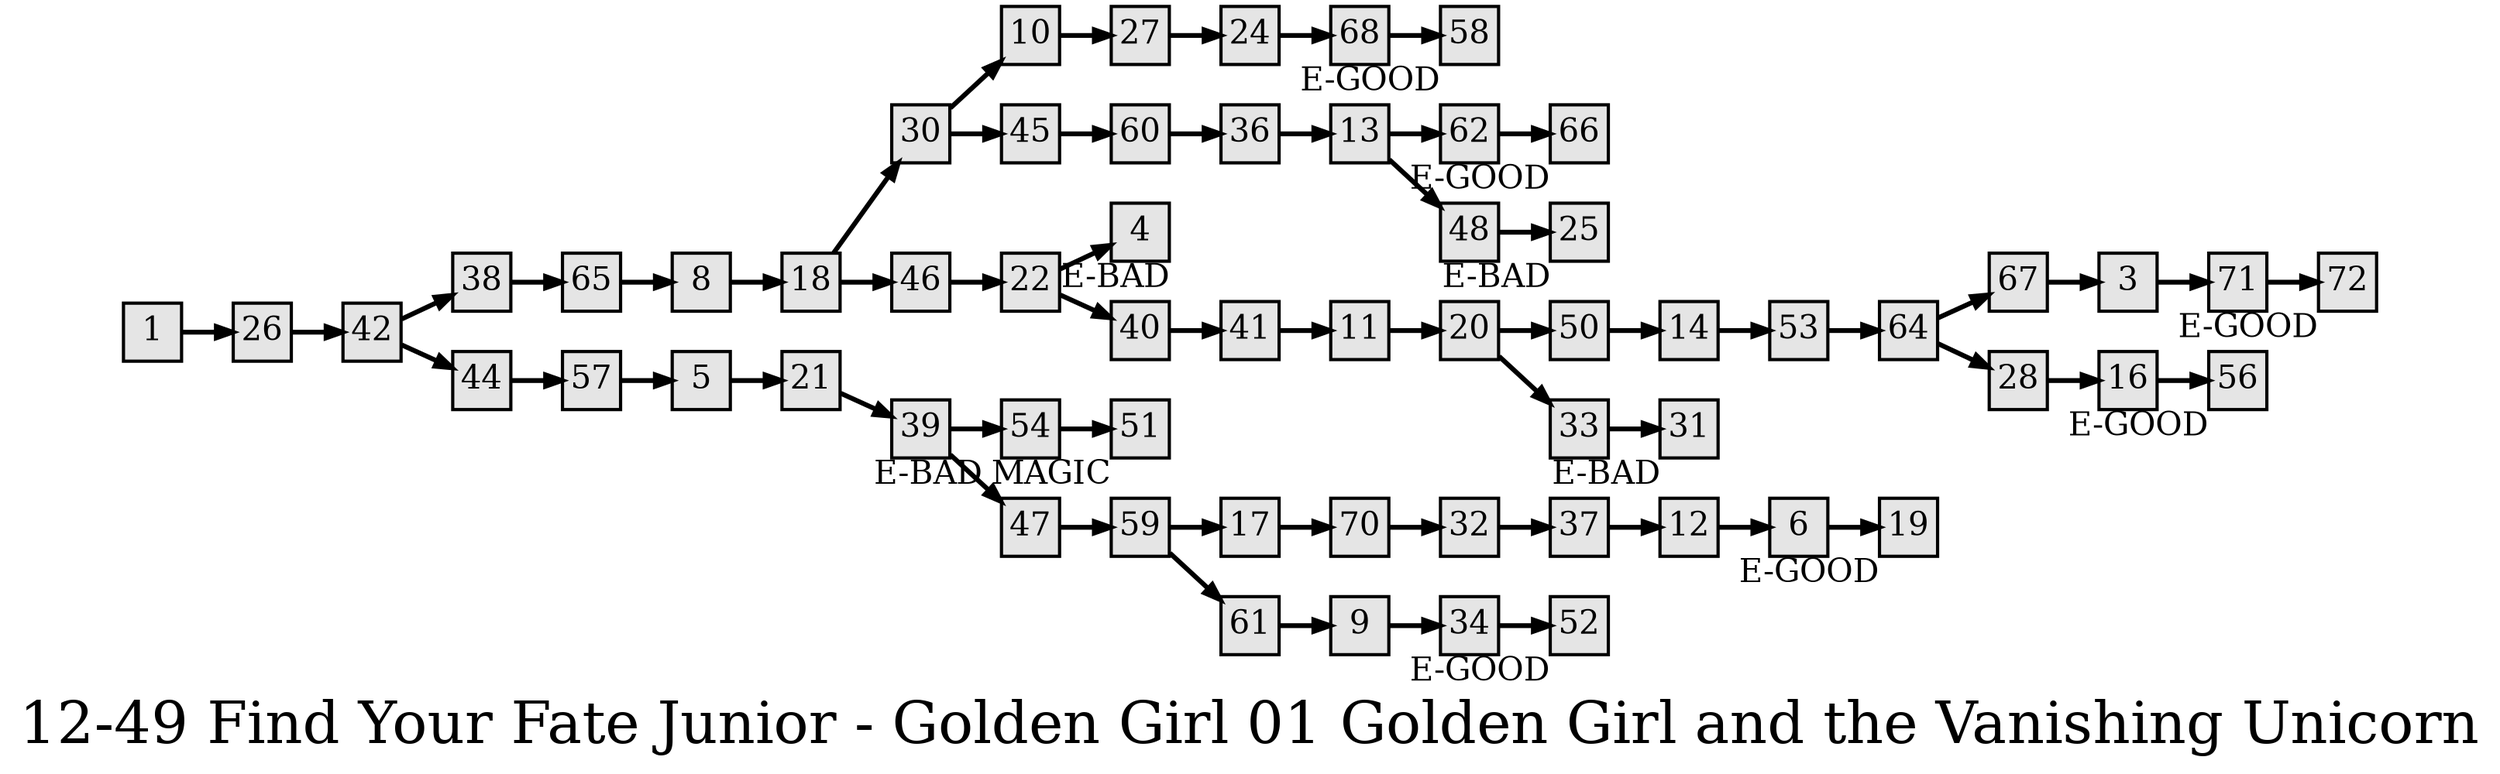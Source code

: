 digraph g{
  graph [ label="12-49 Find Your Fate Junior - Golden Girl 01 Golden Girl and the Vanishing Unicorn" rankdir=LR, ordering=out, fontsize=36, nodesep="0.35", ranksep="0.45"];
  node  [shape=rect, penwidth=2, fontsize=20, style=filled, fillcolor=grey90, margin="0,0", labelfloat=true, regular=true, fixedsize=true];
  edge  [labelfloat=true, penwidth=3, fontsize=12];
  // ---;
  // group  : Katz;
  // id     :;
  // gbid   :;
  // series :;
  // title  :;
  // author :;
  // credit:;
  // - name : Juliet Way-Henthorne;
  // role : encoder;
  // date : 2017-09-07;
  // - name : Jeremy Douglass;
  // role : editor;
  // date : 2017-10-19;
  // render:;
  // - name   : ?;
  // styles : ?;
  // engine : dot;
  // comment: >;
  
  // ---;
  
  // From | To | Label;
  
  1 -> 26;
  3 -> 71;
  4	[ xlabel="E-BAD" ];	// MONSTER
  5 -> 21;
  6 -> 19;
  8 -> 18;
  9 -> 34;
  10 -> 27;
  11 -> 20;
  12 -> 6;
  13 -> 62;
  13 -> 48;
  14 -> 53;
  16 -> 56;
  17 -> 70;
  18 -> 30;
  18 -> 46;
  19	[ xlabel="E-GOOD" ];
  20 -> 50;
  20 -> 33;
  21 -> 39;
  22 -> 4;
  22 -> 40;
  24 -> 68;
  25	[ xlabel="E-BAD" ];
  26 -> 42;
  27 -> 24;
  28 -> 16;
  30 -> 10;
  30 -> 45;
  31	[ xlabel="E-BAD" ];	// MAGIC
  32 -> 37;
  33 -> 31;
  34 -> 52;
  36 -> 13;
  37 -> 12;
  38 -> 65;
  39 -> 54;
  39 -> 47;
  40 -> 41;
  41 -> 11;
  42 -> 38;
  42 -> 44;
  44 -> 57;
  45 -> 60;
  46 -> 22;
  47 -> 59;
  48 -> 25;
  50 -> 14;
  51	[ xlabel="E-BAD MAGIC" ];
  52	[ xlabel="E-GOOD" ];
  53 -> 64;
  54 -> 51;
  56	[ xlabel="E-GOOD" ];
  57 -> 5;
  58	[ xlabel="E-GOOD" ];
  59 -> 17;
  59 -> 61;
  60 -> 36;
  61 -> 9;
  62 -> 66;
  64 -> 67;
  64 -> 28;
  65 -> 8;
  66	[ xlabel="E-GOOD" ];
  67 -> 3;
  68 -> 58;
  70 -> 32;
  71 -> 72;
  72	[ xlabel="E-GOOD" ];
}

